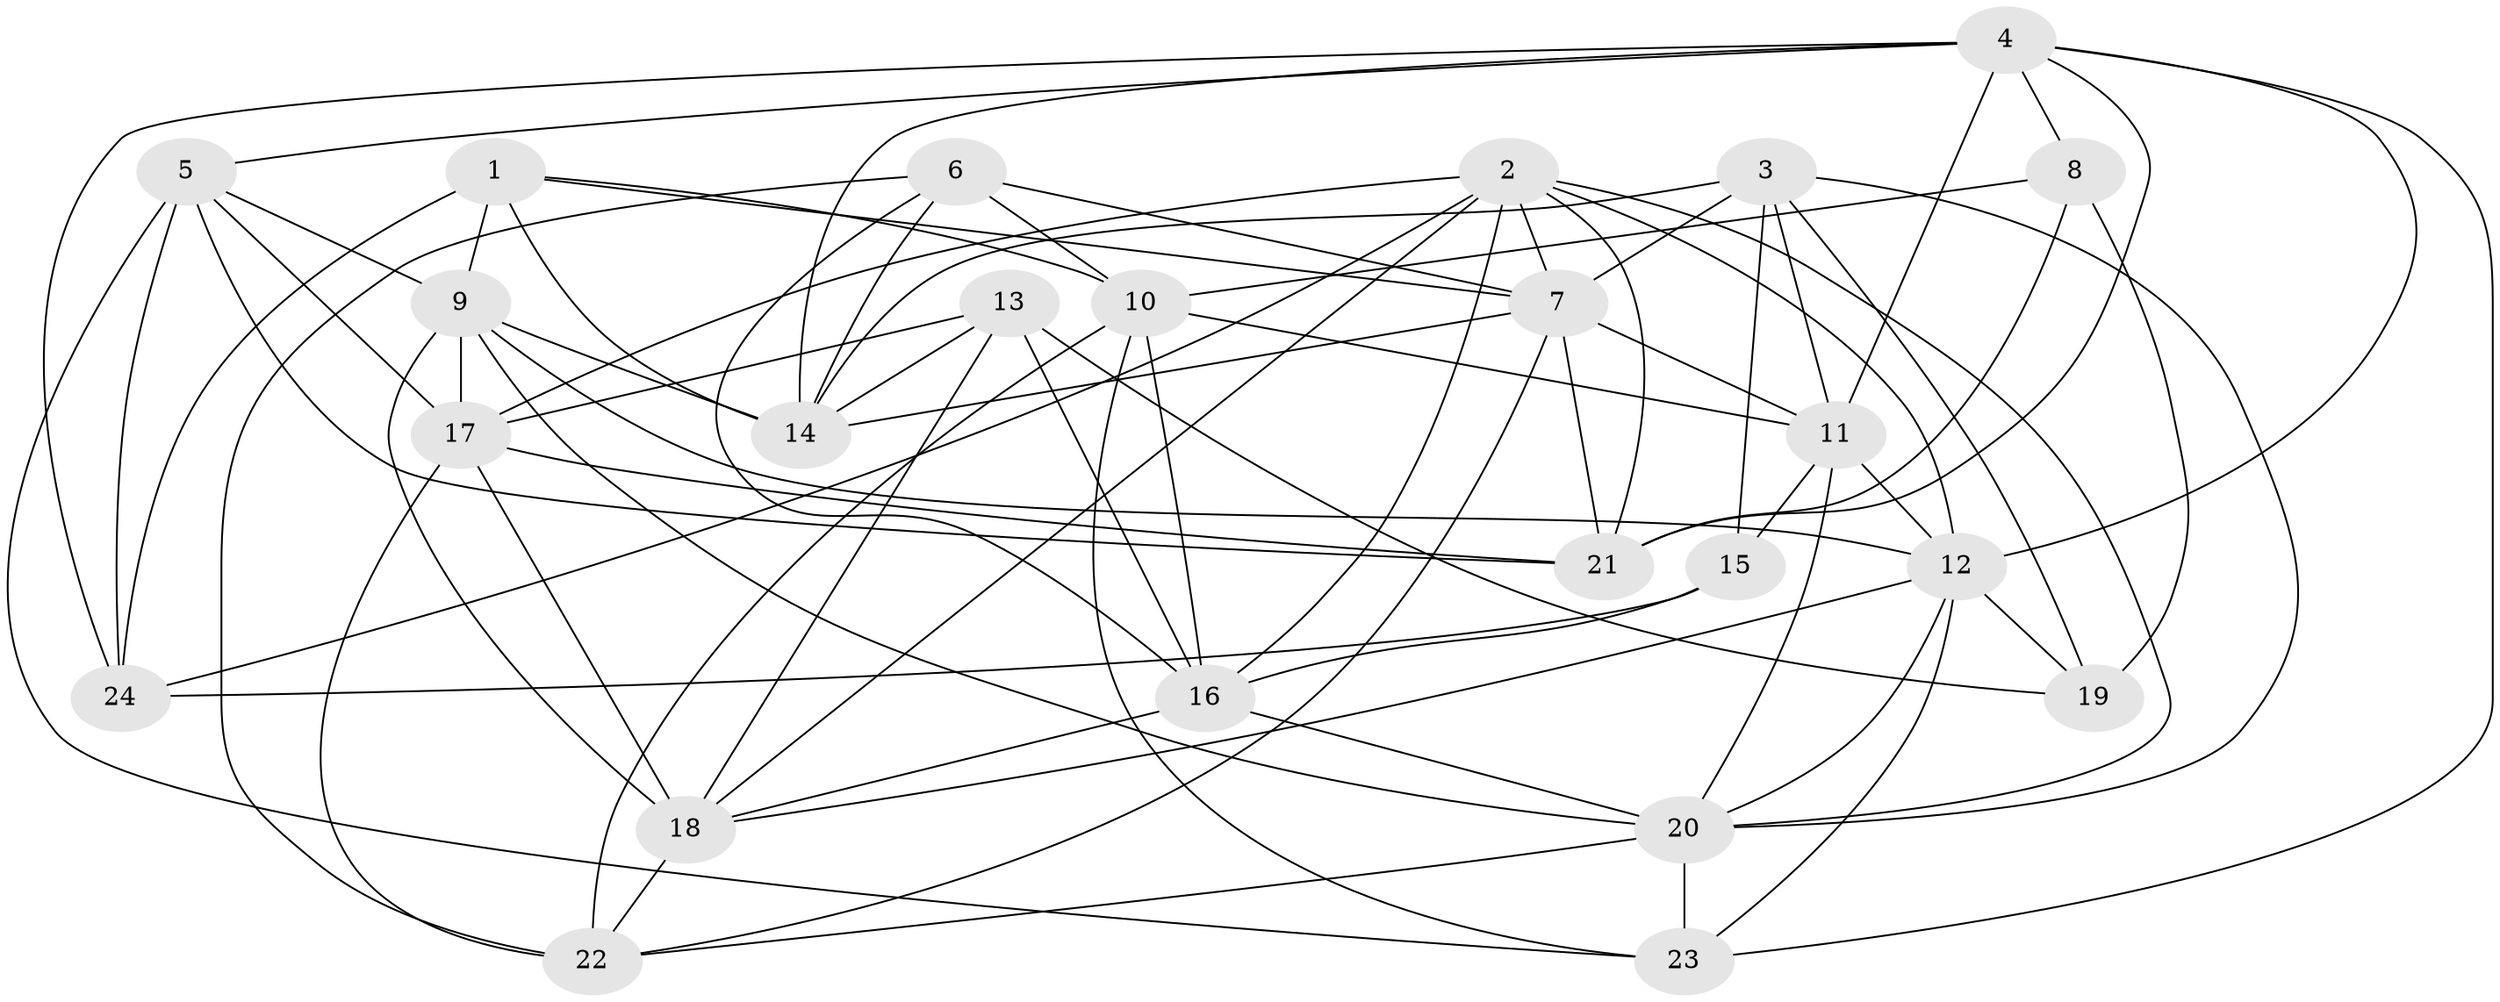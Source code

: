 // original degree distribution, {4: 1.0}
// Generated by graph-tools (version 1.1) at 2025/38/03/04/25 23:38:08]
// undirected, 24 vertices, 75 edges
graph export_dot {
  node [color=gray90,style=filled];
  1;
  2;
  3;
  4;
  5;
  6;
  7;
  8;
  9;
  10;
  11;
  12;
  13;
  14;
  15;
  16;
  17;
  18;
  19;
  20;
  21;
  22;
  23;
  24;
  1 -- 7 [weight=1.0];
  1 -- 9 [weight=1.0];
  1 -- 10 [weight=1.0];
  1 -- 14 [weight=1.0];
  1 -- 24 [weight=2.0];
  2 -- 7 [weight=1.0];
  2 -- 12 [weight=1.0];
  2 -- 16 [weight=1.0];
  2 -- 17 [weight=1.0];
  2 -- 18 [weight=1.0];
  2 -- 20 [weight=1.0];
  2 -- 21 [weight=1.0];
  2 -- 24 [weight=1.0];
  3 -- 7 [weight=1.0];
  3 -- 11 [weight=2.0];
  3 -- 14 [weight=1.0];
  3 -- 15 [weight=1.0];
  3 -- 19 [weight=2.0];
  3 -- 20 [weight=1.0];
  4 -- 5 [weight=1.0];
  4 -- 8 [weight=1.0];
  4 -- 11 [weight=1.0];
  4 -- 12 [weight=1.0];
  4 -- 14 [weight=1.0];
  4 -- 21 [weight=1.0];
  4 -- 23 [weight=1.0];
  4 -- 24 [weight=1.0];
  5 -- 9 [weight=1.0];
  5 -- 17 [weight=2.0];
  5 -- 21 [weight=1.0];
  5 -- 23 [weight=2.0];
  5 -- 24 [weight=1.0];
  6 -- 7 [weight=2.0];
  6 -- 10 [weight=1.0];
  6 -- 14 [weight=1.0];
  6 -- 16 [weight=1.0];
  6 -- 22 [weight=1.0];
  7 -- 11 [weight=1.0];
  7 -- 14 [weight=1.0];
  7 -- 21 [weight=2.0];
  7 -- 22 [weight=1.0];
  8 -- 10 [weight=2.0];
  8 -- 19 [weight=1.0];
  8 -- 21 [weight=2.0];
  9 -- 12 [weight=1.0];
  9 -- 14 [weight=2.0];
  9 -- 17 [weight=1.0];
  9 -- 18 [weight=1.0];
  9 -- 20 [weight=1.0];
  10 -- 11 [weight=1.0];
  10 -- 16 [weight=1.0];
  10 -- 22 [weight=1.0];
  10 -- 23 [weight=1.0];
  11 -- 12 [weight=1.0];
  11 -- 15 [weight=1.0];
  11 -- 20 [weight=1.0];
  12 -- 18 [weight=1.0];
  12 -- 19 [weight=1.0];
  12 -- 20 [weight=1.0];
  12 -- 23 [weight=1.0];
  13 -- 14 [weight=3.0];
  13 -- 16 [weight=2.0];
  13 -- 17 [weight=2.0];
  13 -- 18 [weight=1.0];
  13 -- 19 [weight=2.0];
  15 -- 16 [weight=1.0];
  15 -- 24 [weight=1.0];
  16 -- 18 [weight=1.0];
  16 -- 20 [weight=1.0];
  17 -- 18 [weight=1.0];
  17 -- 21 [weight=1.0];
  17 -- 22 [weight=2.0];
  18 -- 22 [weight=2.0];
  20 -- 22 [weight=1.0];
  20 -- 23 [weight=3.0];
}

